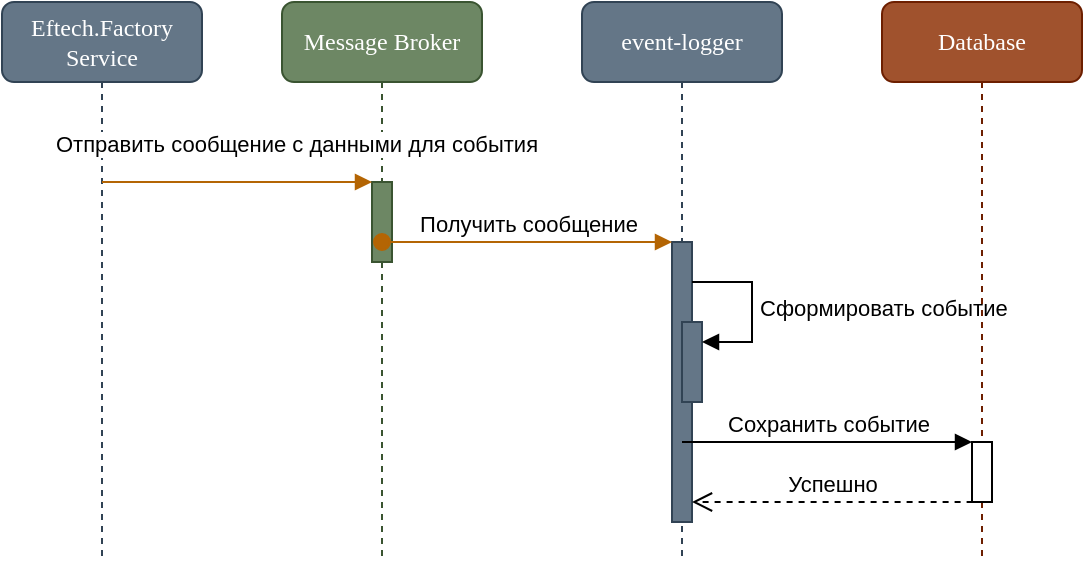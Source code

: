 <mxfile version="21.6.7" type="github">
  <diagram name="flow-messages" id="13e1069c-82ec-6db2-03f1-153e76fe0fe0">
    <mxGraphModel dx="734" dy="475" grid="1" gridSize="10" guides="1" tooltips="1" connect="1" arrows="1" fold="1" page="1" pageScale="1" pageWidth="1100" pageHeight="850" background="none" math="0" shadow="0">
      <root>
        <mxCell id="0" />
        <mxCell id="1" parent="0" />
        <mxCell id="7baba1c4bc27f4b0-2" value="Message Broker" style="shape=umlLifeline;perimeter=lifelinePerimeter;whiteSpace=wrap;html=1;container=1;collapsible=0;recursiveResize=0;outlineConnect=0;rounded=1;shadow=0;comic=0;labelBackgroundColor=none;strokeWidth=1;fontFamily=Verdana;fontSize=12;align=center;fillColor=#6d8764;strokeColor=#3A5431;fontColor=#ffffff;" parent="1" vertex="1">
          <mxGeometry x="240" y="80" width="100" height="280" as="geometry" />
        </mxCell>
        <mxCell id="NvKOF6qNvfRLZttABCgJ-9" value="" style="html=1;points=[];perimeter=orthogonalPerimeter;outlineConnect=0;targetShapes=umlLifeline;portConstraint=eastwest;newEdgeStyle={&quot;edgeStyle&quot;:&quot;elbowEdgeStyle&quot;,&quot;elbow&quot;:&quot;vertical&quot;,&quot;curved&quot;:0,&quot;rounded&quot;:0};fillColor=#6d8764;fontColor=#ffffff;strokeColor=#3A5431;" parent="7baba1c4bc27f4b0-2" vertex="1">
          <mxGeometry x="45" y="90" width="10" height="40" as="geometry" />
        </mxCell>
        <mxCell id="7baba1c4bc27f4b0-3" value="event-logger" style="shape=umlLifeline;perimeter=lifelinePerimeter;whiteSpace=wrap;html=1;container=1;collapsible=0;recursiveResize=0;outlineConnect=0;rounded=1;shadow=0;comic=0;labelBackgroundColor=none;strokeWidth=1;fontFamily=Verdana;fontSize=12;align=center;fillColor=#647687;fontColor=#ffffff;strokeColor=#314354;" parent="1" vertex="1">
          <mxGeometry x="390" y="80" width="100" height="280" as="geometry" />
        </mxCell>
        <mxCell id="7baba1c4bc27f4b0-13" value="" style="html=1;points=[];perimeter=orthogonalPerimeter;rounded=0;shadow=0;comic=0;labelBackgroundColor=none;strokeWidth=1;fontFamily=Verdana;fontSize=12;align=center;fillColor=#647687;fontColor=#ffffff;strokeColor=#314354;" parent="7baba1c4bc27f4b0-3" vertex="1">
          <mxGeometry x="45" y="120" width="10" height="140" as="geometry" />
        </mxCell>
        <mxCell id="NvKOF6qNvfRLZttABCgJ-20" value="Успешно" style="html=1;verticalAlign=bottom;endArrow=open;dashed=1;endSize=8;edgeStyle=elbowEdgeStyle;elbow=vertical;curved=0;rounded=0;" parent="7baba1c4bc27f4b0-3" target="7baba1c4bc27f4b0-13" edge="1">
          <mxGeometry relative="1" as="geometry">
            <mxPoint x="45.0" y="370" as="targetPoint" />
            <mxPoint x="195.3" y="250" as="sourcePoint" />
            <Array as="points">
              <mxPoint x="130" y="250" />
            </Array>
          </mxGeometry>
        </mxCell>
        <mxCell id="iVUAAJHmwGFl_nDVY0Xn-1" value="" style="html=1;points=[];perimeter=orthogonalPerimeter;outlineConnect=0;targetShapes=umlLifeline;portConstraint=eastwest;newEdgeStyle={&quot;edgeStyle&quot;:&quot;elbowEdgeStyle&quot;,&quot;elbow&quot;:&quot;vertical&quot;,&quot;curved&quot;:0,&quot;rounded&quot;:0};fillColor=#647687;fontColor=#ffffff;strokeColor=#314354;" parent="7baba1c4bc27f4b0-3" vertex="1">
          <mxGeometry x="50" y="160" width="10" height="40" as="geometry" />
        </mxCell>
        <mxCell id="iVUAAJHmwGFl_nDVY0Xn-2" value="Сформировать событие" style="html=1;align=left;spacingLeft=2;endArrow=block;rounded=0;edgeStyle=orthogonalEdgeStyle;curved=0;rounded=0;" parent="7baba1c4bc27f4b0-3" target="iVUAAJHmwGFl_nDVY0Xn-1" edge="1">
          <mxGeometry relative="1" as="geometry">
            <mxPoint x="55" y="140" as="sourcePoint" />
            <Array as="points">
              <mxPoint x="85" y="170" />
            </Array>
          </mxGeometry>
        </mxCell>
        <mxCell id="7baba1c4bc27f4b0-4" value="Database" style="shape=umlLifeline;perimeter=lifelinePerimeter;whiteSpace=wrap;html=1;container=1;collapsible=0;recursiveResize=0;outlineConnect=0;rounded=1;shadow=0;comic=0;labelBackgroundColor=none;strokeWidth=1;fontFamily=Verdana;fontSize=12;align=center;fillColor=#a0522d;fontColor=#ffffff;strokeColor=#6D1F00;" parent="1" vertex="1">
          <mxGeometry x="540" y="80" width="100" height="280" as="geometry" />
        </mxCell>
        <mxCell id="NvKOF6qNvfRLZttABCgJ-18" value="" style="html=1;points=[];perimeter=orthogonalPerimeter;outlineConnect=0;targetShapes=umlLifeline;portConstraint=eastwest;newEdgeStyle={&quot;edgeStyle&quot;:&quot;elbowEdgeStyle&quot;,&quot;elbow&quot;:&quot;vertical&quot;,&quot;curved&quot;:0,&quot;rounded&quot;:0};" parent="7baba1c4bc27f4b0-4" vertex="1">
          <mxGeometry x="45" y="220" width="10" height="30" as="geometry" />
        </mxCell>
        <mxCell id="7baba1c4bc27f4b0-8" value="Eftech.Factory&lt;br&gt;Service" style="shape=umlLifeline;perimeter=lifelinePerimeter;whiteSpace=wrap;html=1;container=1;collapsible=0;recursiveResize=0;outlineConnect=0;rounded=1;shadow=0;comic=0;labelBackgroundColor=none;strokeWidth=1;fontFamily=Verdana;fontSize=12;align=center;fillColor=#647687;fontColor=#ffffff;strokeColor=#314354;" parent="1" vertex="1">
          <mxGeometry x="100" y="80" width="100" height="280" as="geometry" />
        </mxCell>
        <mxCell id="NvKOF6qNvfRLZttABCgJ-19" value="Сохранить событие" style="html=1;verticalAlign=bottom;endArrow=block;edgeStyle=elbowEdgeStyle;elbow=vertical;curved=0;rounded=0;exitX=0.5;exitY=0.714;exitDx=0;exitDy=0;exitPerimeter=0;" parent="1" source="7baba1c4bc27f4b0-13" target="NvKOF6qNvfRLZttABCgJ-18" edge="1">
          <mxGeometry x="0.007" relative="1" as="geometry">
            <mxPoint x="515" y="420" as="sourcePoint" />
            <Array as="points">
              <mxPoint x="520" y="300" />
            </Array>
            <mxPoint as="offset" />
          </mxGeometry>
        </mxCell>
        <mxCell id="NvKOF6qNvfRLZttABCgJ-5" value="Отправить сообщение c данными для события" style="html=1;verticalAlign=bottom;endArrow=block;edgeStyle=elbowEdgeStyle;elbow=vertical;curved=0;rounded=0;fillColor=#fad7ac;strokeColor=#b46504;" parent="1" edge="1">
          <mxGeometry x="0.434" y="10" width="80" relative="1" as="geometry">
            <mxPoint x="150" y="170" as="sourcePoint" />
            <mxPoint x="285" y="170" as="targetPoint" />
            <Array as="points">
              <mxPoint x="195.5" y="170" />
            </Array>
            <mxPoint as="offset" />
          </mxGeometry>
        </mxCell>
        <mxCell id="xW3yQTi_tKnoBvPJHv-o-1" value="Получить сообщение" style="html=1;verticalAlign=bottom;startArrow=oval;startFill=1;endArrow=block;startSize=8;edgeStyle=elbowEdgeStyle;elbow=vertical;curved=0;rounded=0;entryX=0.5;entryY=0.14;entryDx=0;entryDy=0;entryPerimeter=0;fillColor=#fad7ac;strokeColor=#b46504;" parent="1" edge="1">
          <mxGeometry width="60" relative="1" as="geometry">
            <mxPoint x="290" y="200" as="sourcePoint" />
            <mxPoint x="435" y="200.4" as="targetPoint" />
          </mxGeometry>
        </mxCell>
      </root>
    </mxGraphModel>
  </diagram>
</mxfile>
